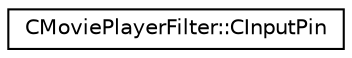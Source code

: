 digraph G
{
  edge [fontname="Helvetica",fontsize="10",labelfontname="Helvetica",labelfontsize="10"];
  node [fontname="Helvetica",fontsize="10",shape=record];
  rankdir="LR";
  Node1 [label="CMoviePlayerFilter::CInputPin",height=0.2,width=0.4,color="black", fillcolor="white", style="filled",URL="$class_c_movie_player_filter_1_1_c_input_pin.html"];
}
